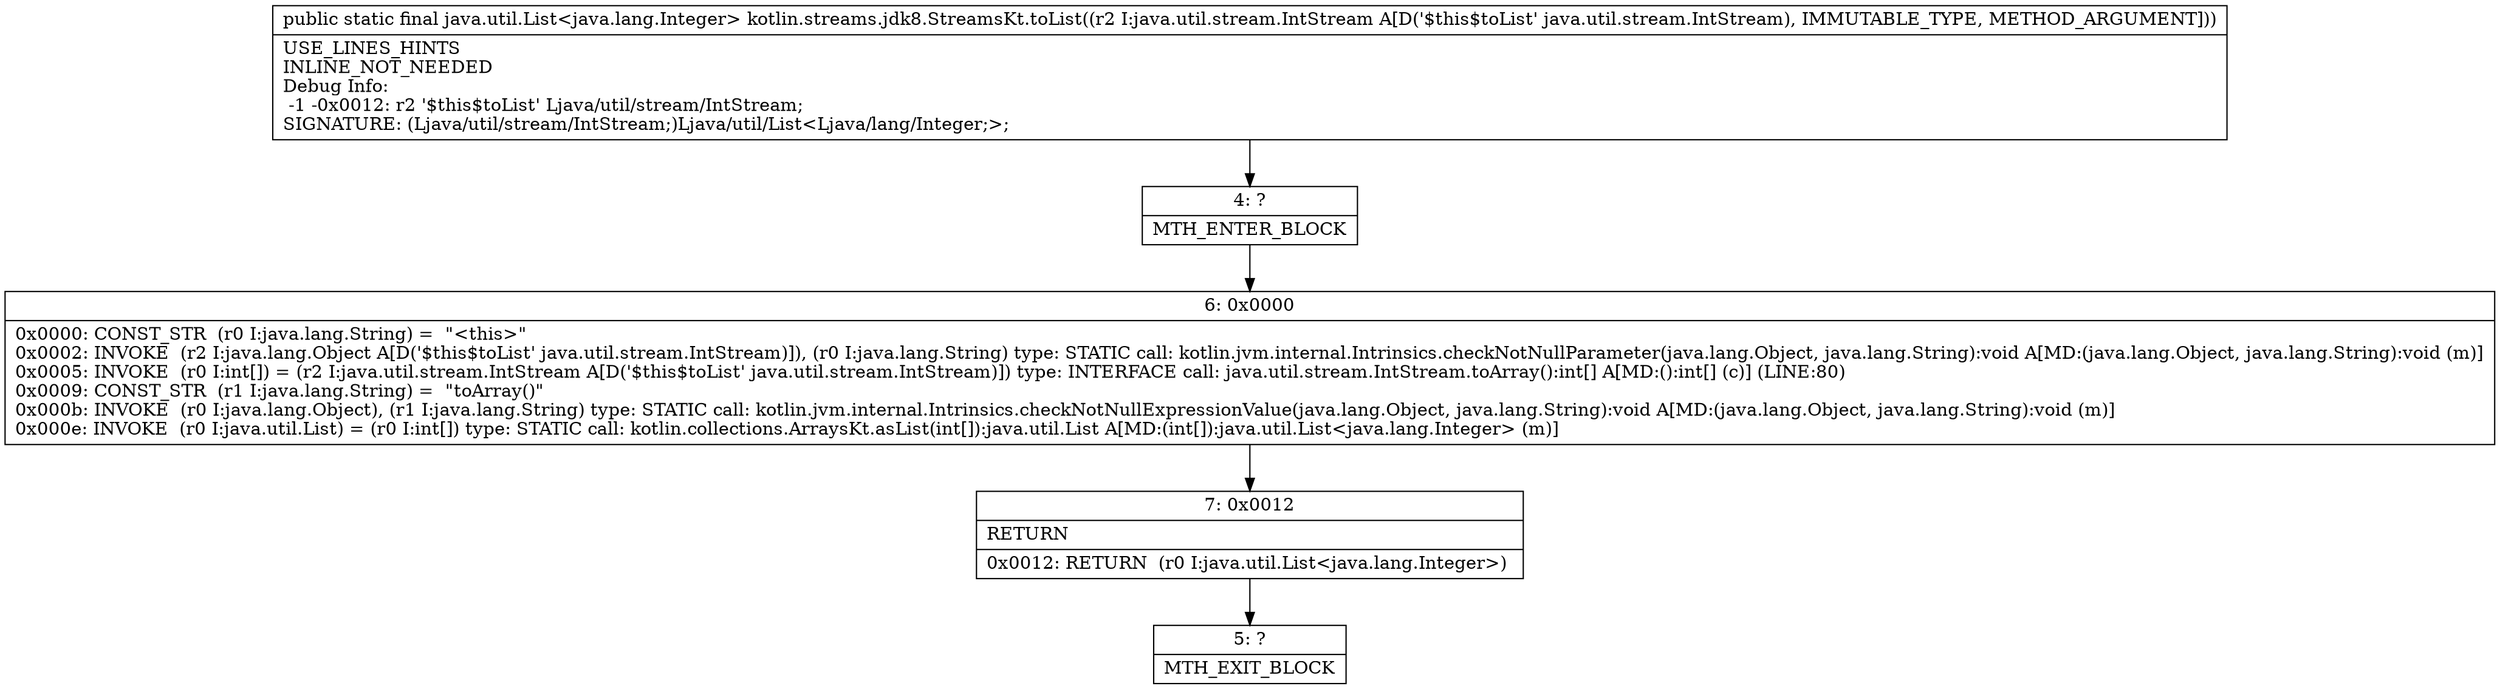 digraph "CFG forkotlin.streams.jdk8.StreamsKt.toList(Ljava\/util\/stream\/IntStream;)Ljava\/util\/List;" {
Node_4 [shape=record,label="{4\:\ ?|MTH_ENTER_BLOCK\l}"];
Node_6 [shape=record,label="{6\:\ 0x0000|0x0000: CONST_STR  (r0 I:java.lang.String) =  \"\<this\>\" \l0x0002: INVOKE  (r2 I:java.lang.Object A[D('$this$toList' java.util.stream.IntStream)]), (r0 I:java.lang.String) type: STATIC call: kotlin.jvm.internal.Intrinsics.checkNotNullParameter(java.lang.Object, java.lang.String):void A[MD:(java.lang.Object, java.lang.String):void (m)]\l0x0005: INVOKE  (r0 I:int[]) = (r2 I:java.util.stream.IntStream A[D('$this$toList' java.util.stream.IntStream)]) type: INTERFACE call: java.util.stream.IntStream.toArray():int[] A[MD:():int[] (c)] (LINE:80)\l0x0009: CONST_STR  (r1 I:java.lang.String) =  \"toArray()\" \l0x000b: INVOKE  (r0 I:java.lang.Object), (r1 I:java.lang.String) type: STATIC call: kotlin.jvm.internal.Intrinsics.checkNotNullExpressionValue(java.lang.Object, java.lang.String):void A[MD:(java.lang.Object, java.lang.String):void (m)]\l0x000e: INVOKE  (r0 I:java.util.List) = (r0 I:int[]) type: STATIC call: kotlin.collections.ArraysKt.asList(int[]):java.util.List A[MD:(int[]):java.util.List\<java.lang.Integer\> (m)]\l}"];
Node_7 [shape=record,label="{7\:\ 0x0012|RETURN\l|0x0012: RETURN  (r0 I:java.util.List\<java.lang.Integer\>) \l}"];
Node_5 [shape=record,label="{5\:\ ?|MTH_EXIT_BLOCK\l}"];
MethodNode[shape=record,label="{public static final java.util.List\<java.lang.Integer\> kotlin.streams.jdk8.StreamsKt.toList((r2 I:java.util.stream.IntStream A[D('$this$toList' java.util.stream.IntStream), IMMUTABLE_TYPE, METHOD_ARGUMENT]))  | USE_LINES_HINTS\lINLINE_NOT_NEEDED\lDebug Info:\l  \-1 \-0x0012: r2 '$this$toList' Ljava\/util\/stream\/IntStream;\lSIGNATURE: (Ljava\/util\/stream\/IntStream;)Ljava\/util\/List\<Ljava\/lang\/Integer;\>;\l}"];
MethodNode -> Node_4;Node_4 -> Node_6;
Node_6 -> Node_7;
Node_7 -> Node_5;
}

